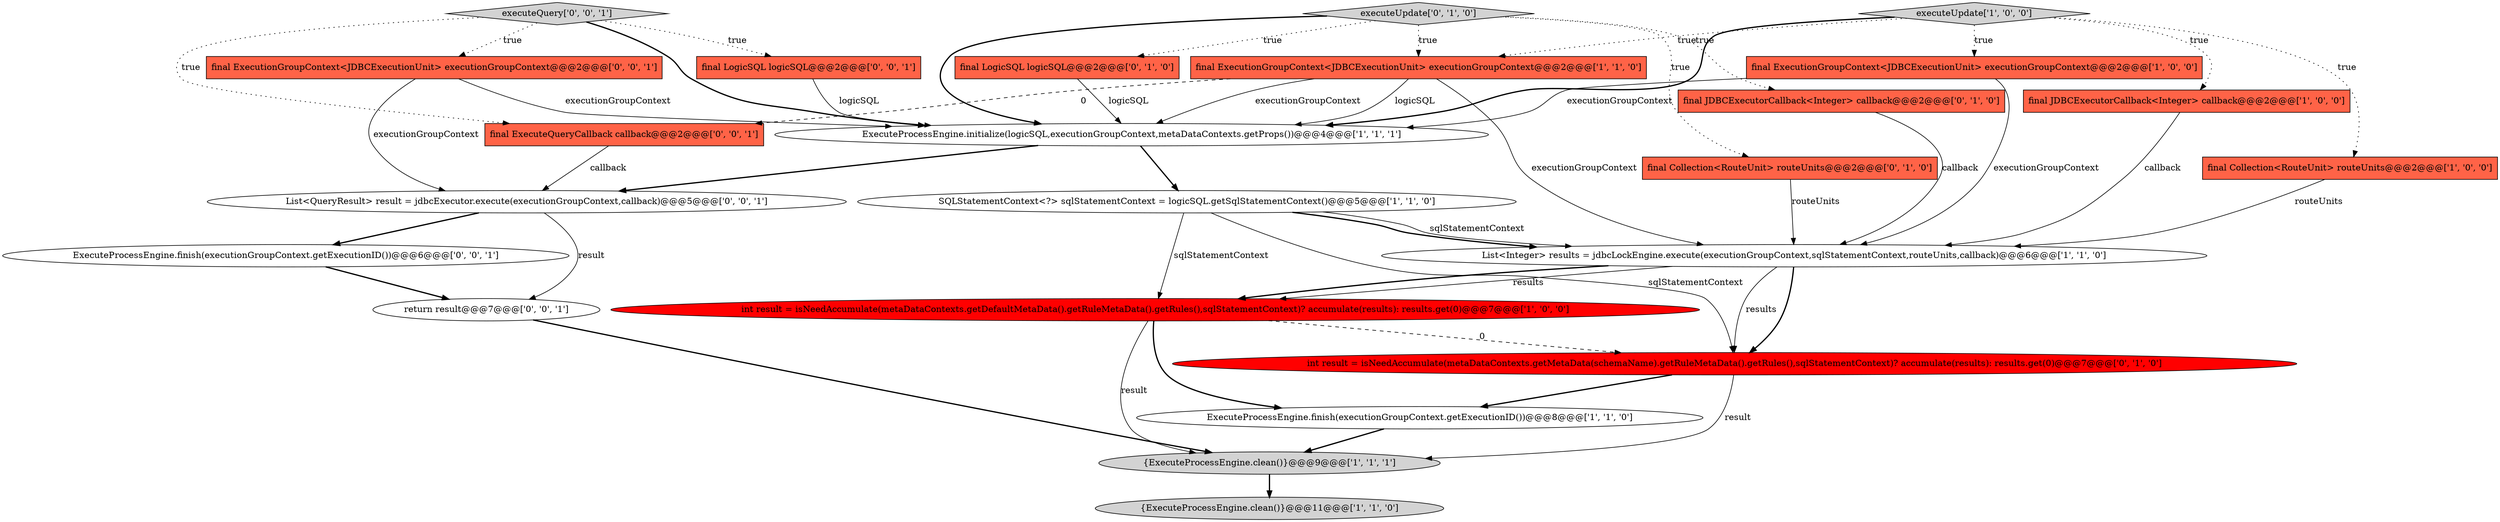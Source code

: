 digraph {
23 [style = filled, label = "List<QueryResult> result = jdbcExecutor.execute(executionGroupContext,callback)@@@5@@@['0', '0', '1']", fillcolor = white, shape = ellipse image = "AAA0AAABBB3BBB"];
1 [style = filled, label = "ExecuteProcessEngine.finish(executionGroupContext.getExecutionID())@@@8@@@['1', '1', '0']", fillcolor = white, shape = ellipse image = "AAA0AAABBB1BBB"];
13 [style = filled, label = "final JDBCExecutorCallback<Integer> callback@@@2@@@['0', '1', '0']", fillcolor = tomato, shape = box image = "AAA0AAABBB2BBB"];
6 [style = filled, label = "final JDBCExecutorCallback<Integer> callback@@@2@@@['1', '0', '0']", fillcolor = tomato, shape = box image = "AAA0AAABBB1BBB"];
4 [style = filled, label = "final ExecutionGroupContext<JDBCExecutionUnit> executionGroupContext@@@2@@@['1', '0', '0']", fillcolor = tomato, shape = box image = "AAA0AAABBB1BBB"];
10 [style = filled, label = "final Collection<RouteUnit> routeUnits@@@2@@@['1', '0', '0']", fillcolor = tomato, shape = box image = "AAA0AAABBB1BBB"];
21 [style = filled, label = "final ExecuteQueryCallback callback@@@2@@@['0', '0', '1']", fillcolor = tomato, shape = box image = "AAA0AAABBB3BBB"];
5 [style = filled, label = "executeUpdate['1', '0', '0']", fillcolor = lightgray, shape = diamond image = "AAA0AAABBB1BBB"];
20 [style = filled, label = "executeQuery['0', '0', '1']", fillcolor = lightgray, shape = diamond image = "AAA0AAABBB3BBB"];
14 [style = filled, label = "final Collection<RouteUnit> routeUnits@@@2@@@['0', '1', '0']", fillcolor = tomato, shape = box image = "AAA0AAABBB2BBB"];
7 [style = filled, label = "SQLStatementContext<?> sqlStatementContext = logicSQL.getSqlStatementContext()@@@5@@@['1', '1', '0']", fillcolor = white, shape = ellipse image = "AAA0AAABBB1BBB"];
8 [style = filled, label = "{ExecuteProcessEngine.clean()}@@@9@@@['1', '1', '1']", fillcolor = lightgray, shape = ellipse image = "AAA0AAABBB1BBB"];
2 [style = filled, label = "{ExecuteProcessEngine.clean()}@@@11@@@['1', '1', '0']", fillcolor = lightgray, shape = ellipse image = "AAA0AAABBB1BBB"];
3 [style = filled, label = "ExecuteProcessEngine.initialize(logicSQL,executionGroupContext,metaDataContexts.getProps())@@@4@@@['1', '1', '1']", fillcolor = white, shape = ellipse image = "AAA0AAABBB1BBB"];
0 [style = filled, label = "List<Integer> results = jdbcLockEngine.execute(executionGroupContext,sqlStatementContext,routeUnits,callback)@@@6@@@['1', '1', '0']", fillcolor = white, shape = ellipse image = "AAA0AAABBB1BBB"];
18 [style = filled, label = "final LogicSQL logicSQL@@@2@@@['0', '0', '1']", fillcolor = tomato, shape = box image = "AAA0AAABBB3BBB"];
22 [style = filled, label = "ExecuteProcessEngine.finish(executionGroupContext.getExecutionID())@@@6@@@['0', '0', '1']", fillcolor = white, shape = ellipse image = "AAA0AAABBB3BBB"];
9 [style = filled, label = "int result = isNeedAccumulate(metaDataContexts.getDefaultMetaData().getRuleMetaData().getRules(),sqlStatementContext)? accumulate(results): results.get(0)@@@7@@@['1', '0', '0']", fillcolor = red, shape = ellipse image = "AAA1AAABBB1BBB"];
16 [style = filled, label = "int result = isNeedAccumulate(metaDataContexts.getMetaData(schemaName).getRuleMetaData().getRules(),sqlStatementContext)? accumulate(results): results.get(0)@@@7@@@['0', '1', '0']", fillcolor = red, shape = ellipse image = "AAA1AAABBB2BBB"];
15 [style = filled, label = "executeUpdate['0', '1', '0']", fillcolor = lightgray, shape = diamond image = "AAA0AAABBB2BBB"];
11 [style = filled, label = "final ExecutionGroupContext<JDBCExecutionUnit> executionGroupContext@@@2@@@['1', '1', '0']", fillcolor = tomato, shape = box image = "AAA0AAABBB1BBB"];
17 [style = filled, label = "final ExecutionGroupContext<JDBCExecutionUnit> executionGroupContext@@@2@@@['0', '0', '1']", fillcolor = tomato, shape = box image = "AAA0AAABBB3BBB"];
19 [style = filled, label = "return result@@@7@@@['0', '0', '1']", fillcolor = white, shape = ellipse image = "AAA0AAABBB3BBB"];
12 [style = filled, label = "final LogicSQL logicSQL@@@2@@@['0', '1', '0']", fillcolor = tomato, shape = box image = "AAA0AAABBB2BBB"];
18->3 [style = solid, label="logicSQL"];
10->0 [style = solid, label="routeUnits"];
5->3 [style = bold, label=""];
14->0 [style = solid, label="routeUnits"];
0->16 [style = bold, label=""];
0->9 [style = solid, label="results"];
13->0 [style = solid, label="callback"];
0->9 [style = bold, label=""];
9->16 [style = dashed, label="0"];
1->8 [style = bold, label=""];
22->19 [style = bold, label=""];
0->16 [style = solid, label="results"];
11->3 [style = solid, label="executionGroupContext"];
5->10 [style = dotted, label="true"];
20->17 [style = dotted, label="true"];
11->3 [style = solid, label="logicSQL"];
5->6 [style = dotted, label="true"];
16->8 [style = solid, label="result"];
7->0 [style = bold, label=""];
20->3 [style = bold, label=""];
20->21 [style = dotted, label="true"];
7->9 [style = solid, label="sqlStatementContext"];
15->14 [style = dotted, label="true"];
15->3 [style = bold, label=""];
19->8 [style = bold, label=""];
5->4 [style = dotted, label="true"];
15->13 [style = dotted, label="true"];
12->3 [style = solid, label="logicSQL"];
3->23 [style = bold, label=""];
4->3 [style = solid, label="executionGroupContext"];
5->11 [style = dotted, label="true"];
23->22 [style = bold, label=""];
8->2 [style = bold, label=""];
6->0 [style = solid, label="callback"];
3->7 [style = bold, label=""];
16->1 [style = bold, label=""];
4->0 [style = solid, label="executionGroupContext"];
17->3 [style = solid, label="executionGroupContext"];
15->11 [style = dotted, label="true"];
7->16 [style = solid, label="sqlStatementContext"];
17->23 [style = solid, label="executionGroupContext"];
7->0 [style = solid, label="sqlStatementContext"];
15->12 [style = dotted, label="true"];
20->18 [style = dotted, label="true"];
9->8 [style = solid, label="result"];
21->23 [style = solid, label="callback"];
11->0 [style = solid, label="executionGroupContext"];
23->19 [style = solid, label="result"];
9->1 [style = bold, label=""];
11->21 [style = dashed, label="0"];
}
